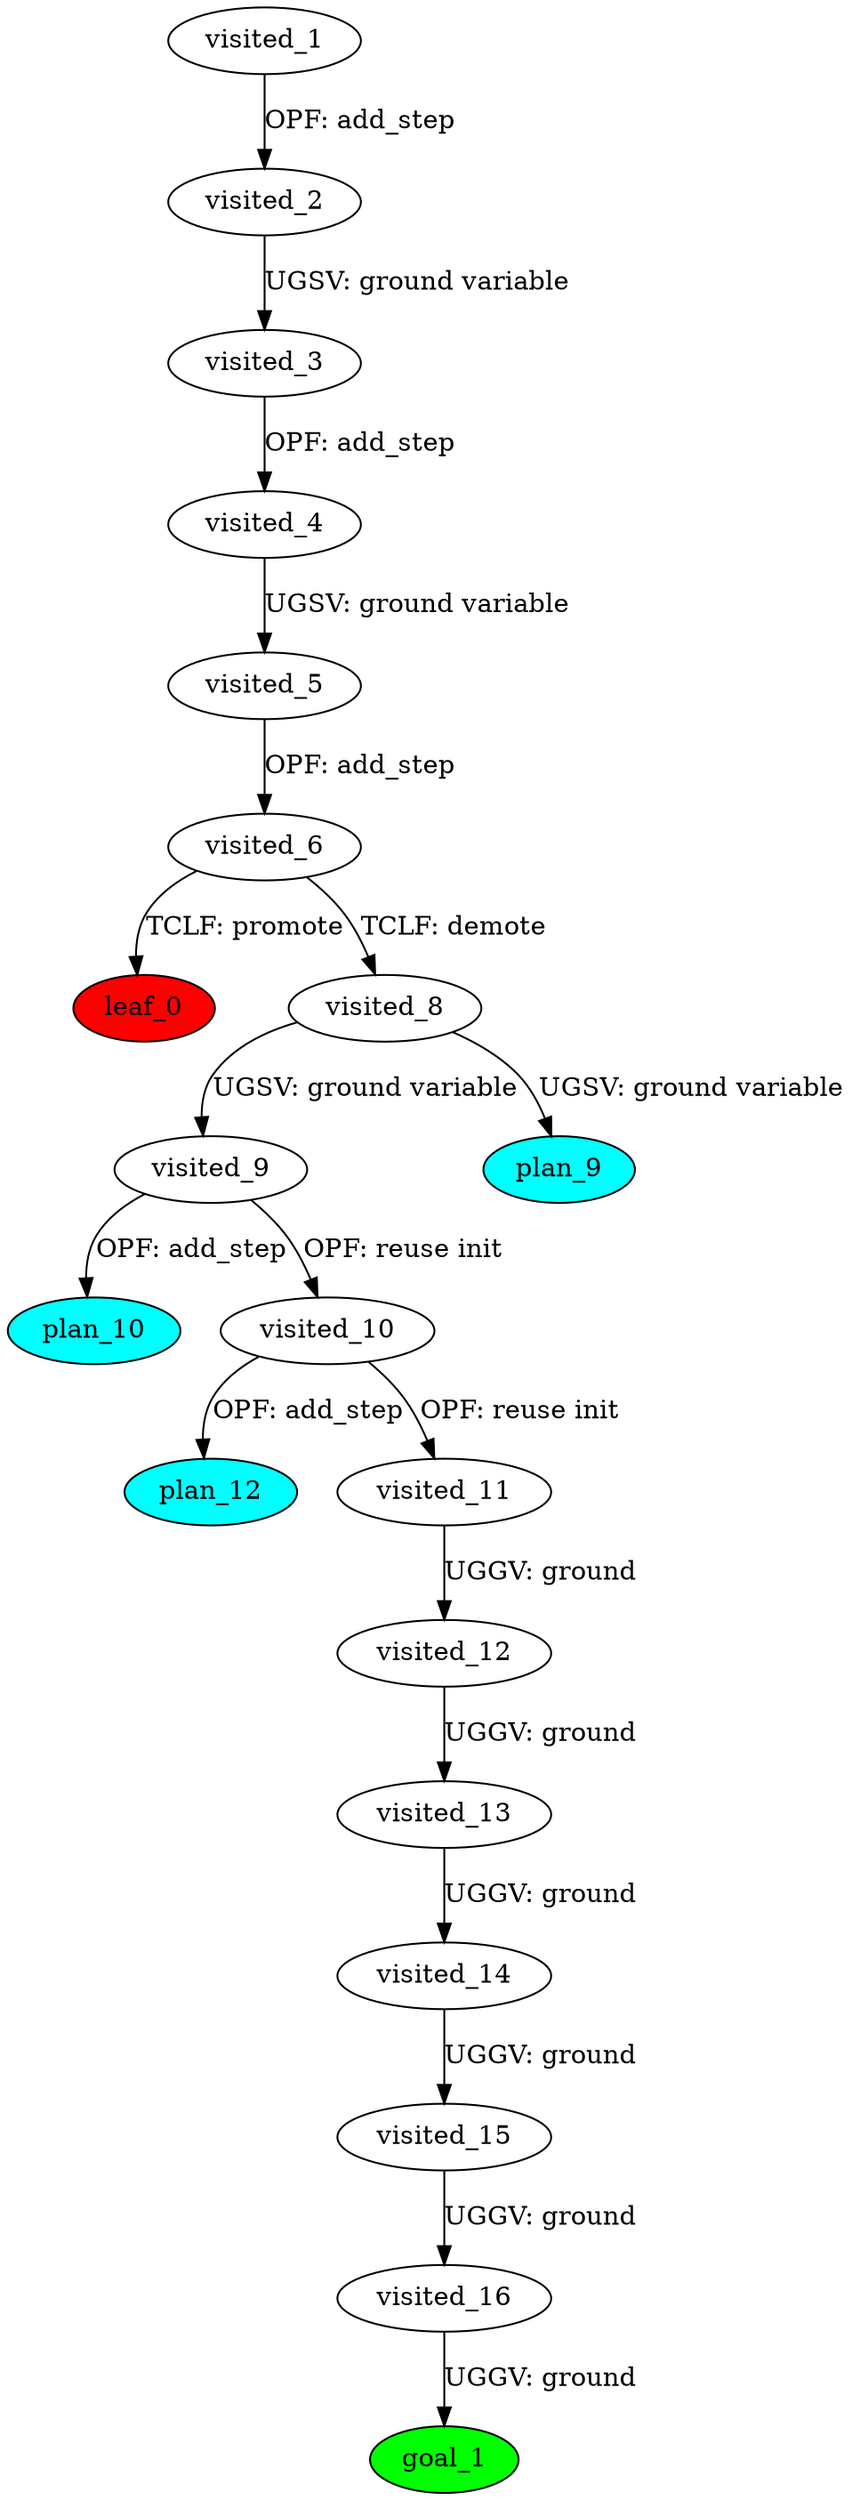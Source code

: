 digraph {
	"05000bc6-b20d-cb6e-f231-1f1795863a76" [label=plan_0 fillcolor=cyan style=filled]
	"05000bc6-b20d-cb6e-f231-1f1795863a76" [label=visited_1 fillcolor=white style=filled]
	"39669fa7-5997-0043-f3b1-025bfff9f585" [label=plan_1 fillcolor=cyan style=filled]
	"05000bc6-b20d-cb6e-f231-1f1795863a76" -> "39669fa7-5997-0043-f3b1-025bfff9f585" [label="OPF: add_step"]
	"39669fa7-5997-0043-f3b1-025bfff9f585" [label=visited_2 fillcolor=white style=filled]
	"c71d5e60-1d52-06ab-b7e6-427cbf780e3f" [label=plan_2 fillcolor=cyan style=filled]
	"39669fa7-5997-0043-f3b1-025bfff9f585" -> "c71d5e60-1d52-06ab-b7e6-427cbf780e3f" [label="UGSV: ground variable"]
	"c71d5e60-1d52-06ab-b7e6-427cbf780e3f" [label=visited_3 fillcolor=white style=filled]
	"edcb8cb6-0692-dc63-9424-aed51bac5c15" [label=plan_3 fillcolor=cyan style=filled]
	"c71d5e60-1d52-06ab-b7e6-427cbf780e3f" -> "edcb8cb6-0692-dc63-9424-aed51bac5c15" [label="OPF: add_step"]
	"edcb8cb6-0692-dc63-9424-aed51bac5c15" [label=visited_4 fillcolor=white style=filled]
	"7d7ddbed-d284-476c-6b88-f83dd97dc9cd" [label=plan_4 fillcolor=cyan style=filled]
	"edcb8cb6-0692-dc63-9424-aed51bac5c15" -> "7d7ddbed-d284-476c-6b88-f83dd97dc9cd" [label="UGSV: ground variable"]
	"7d7ddbed-d284-476c-6b88-f83dd97dc9cd" [label=visited_5 fillcolor=white style=filled]
	"5cb85aed-f5f6-2c97-6efb-63b11b049863" [label=plan_5 fillcolor=cyan style=filled]
	"7d7ddbed-d284-476c-6b88-f83dd97dc9cd" -> "5cb85aed-f5f6-2c97-6efb-63b11b049863" [label="OPF: add_step"]
	"5cb85aed-f5f6-2c97-6efb-63b11b049863" [label=visited_6 fillcolor=white style=filled]
	"ab0e664e-9c3e-b2d5-91e1-aa9676f72255" [label=plan_6 fillcolor=cyan style=filled]
	"5cb85aed-f5f6-2c97-6efb-63b11b049863" -> "ab0e664e-9c3e-b2d5-91e1-aa9676f72255" [label="TCLF: promote"]
	"7e8adee7-0758-e201-561e-16d16105716b" [label=plan_7 fillcolor=cyan style=filled]
	"5cb85aed-f5f6-2c97-6efb-63b11b049863" -> "7e8adee7-0758-e201-561e-16d16105716b" [label="TCLF: demote"]
	"ab0e664e-9c3e-b2d5-91e1-aa9676f72255" [label=visited_7 fillcolor=white style=filled]
	"ab0e664e-9c3e-b2d5-91e1-aa9676f72255" [label=leaf_0 fillcolor=red style=filled]
	"7e8adee7-0758-e201-561e-16d16105716b" [label=visited_8 fillcolor=white style=filled]
	"7cd0129d-2e8d-0e87-5334-20e6d9d80b8d" [label=plan_8 fillcolor=cyan style=filled]
	"7e8adee7-0758-e201-561e-16d16105716b" -> "7cd0129d-2e8d-0e87-5334-20e6d9d80b8d" [label="UGSV: ground variable"]
	"4223623b-cc3e-bdde-5ad5-cf06364d7c87" [label=plan_9 fillcolor=cyan style=filled]
	"7e8adee7-0758-e201-561e-16d16105716b" -> "4223623b-cc3e-bdde-5ad5-cf06364d7c87" [label="UGSV: ground variable"]
	"7cd0129d-2e8d-0e87-5334-20e6d9d80b8d" [label=visited_9 fillcolor=white style=filled]
	"989d9d4a-e15c-a666-4797-b2c957207246" [label=plan_10 fillcolor=cyan style=filled]
	"7cd0129d-2e8d-0e87-5334-20e6d9d80b8d" -> "989d9d4a-e15c-a666-4797-b2c957207246" [label="OPF: add_step"]
	"8db06746-7927-9973-5e78-1fd794e0d3ba" [label=plan_11 fillcolor=cyan style=filled]
	"7cd0129d-2e8d-0e87-5334-20e6d9d80b8d" -> "8db06746-7927-9973-5e78-1fd794e0d3ba" [label="OPF: reuse init"]
	"8db06746-7927-9973-5e78-1fd794e0d3ba" [label=visited_10 fillcolor=white style=filled]
	"ff233d5f-6ced-d15d-5800-7c0287ea7ff5" [label=plan_12 fillcolor=cyan style=filled]
	"8db06746-7927-9973-5e78-1fd794e0d3ba" -> "ff233d5f-6ced-d15d-5800-7c0287ea7ff5" [label="OPF: add_step"]
	"5c62b3a2-3a3c-563e-4bd6-cee631b1b099" [label=plan_13 fillcolor=cyan style=filled]
	"8db06746-7927-9973-5e78-1fd794e0d3ba" -> "5c62b3a2-3a3c-563e-4bd6-cee631b1b099" [label="OPF: reuse init"]
	"5c62b3a2-3a3c-563e-4bd6-cee631b1b099" [label=visited_11 fillcolor=white style=filled]
	"b540b30e-039f-3a25-4d61-68bd2defe193" [label=plan_14 fillcolor=cyan style=filled]
	"5c62b3a2-3a3c-563e-4bd6-cee631b1b099" -> "b540b30e-039f-3a25-4d61-68bd2defe193" [label="UGGV: ground"]
	"b540b30e-039f-3a25-4d61-68bd2defe193" [label=visited_12 fillcolor=white style=filled]
	"0ba6eab9-4639-447b-2067-bdac88bd13d1" [label=plan_15 fillcolor=cyan style=filled]
	"b540b30e-039f-3a25-4d61-68bd2defe193" -> "0ba6eab9-4639-447b-2067-bdac88bd13d1" [label="UGGV: ground"]
	"0ba6eab9-4639-447b-2067-bdac88bd13d1" [label=visited_13 fillcolor=white style=filled]
	"4ac9778d-8da8-eee4-0df5-6ac6f96b648a" [label=plan_16 fillcolor=cyan style=filled]
	"0ba6eab9-4639-447b-2067-bdac88bd13d1" -> "4ac9778d-8da8-eee4-0df5-6ac6f96b648a" [label="UGGV: ground"]
	"4ac9778d-8da8-eee4-0df5-6ac6f96b648a" [label=visited_14 fillcolor=white style=filled]
	"a34b6cf6-2053-da42-f1af-db65b289f224" [label=plan_17 fillcolor=cyan style=filled]
	"4ac9778d-8da8-eee4-0df5-6ac6f96b648a" -> "a34b6cf6-2053-da42-f1af-db65b289f224" [label="UGGV: ground"]
	"a34b6cf6-2053-da42-f1af-db65b289f224" [label=visited_15 fillcolor=white style=filled]
	"1a432f0a-7daa-39f0-c0b6-fce2de53790a" [label=plan_18 fillcolor=cyan style=filled]
	"a34b6cf6-2053-da42-f1af-db65b289f224" -> "1a432f0a-7daa-39f0-c0b6-fce2de53790a" [label="UGGV: ground"]
	"1a432f0a-7daa-39f0-c0b6-fce2de53790a" [label=visited_16 fillcolor=white style=filled]
	"48ca7651-92f5-df7b-0323-d342df6a8f93" [label=plan_19 fillcolor=cyan style=filled]
	"1a432f0a-7daa-39f0-c0b6-fce2de53790a" -> "48ca7651-92f5-df7b-0323-d342df6a8f93" [label="UGGV: ground"]
	"48ca7651-92f5-df7b-0323-d342df6a8f93" [label=visited_17 fillcolor=white style=filled]
	"48ca7651-92f5-df7b-0323-d342df6a8f93" [label=goal_1 fillcolor=green style=filled]
}
